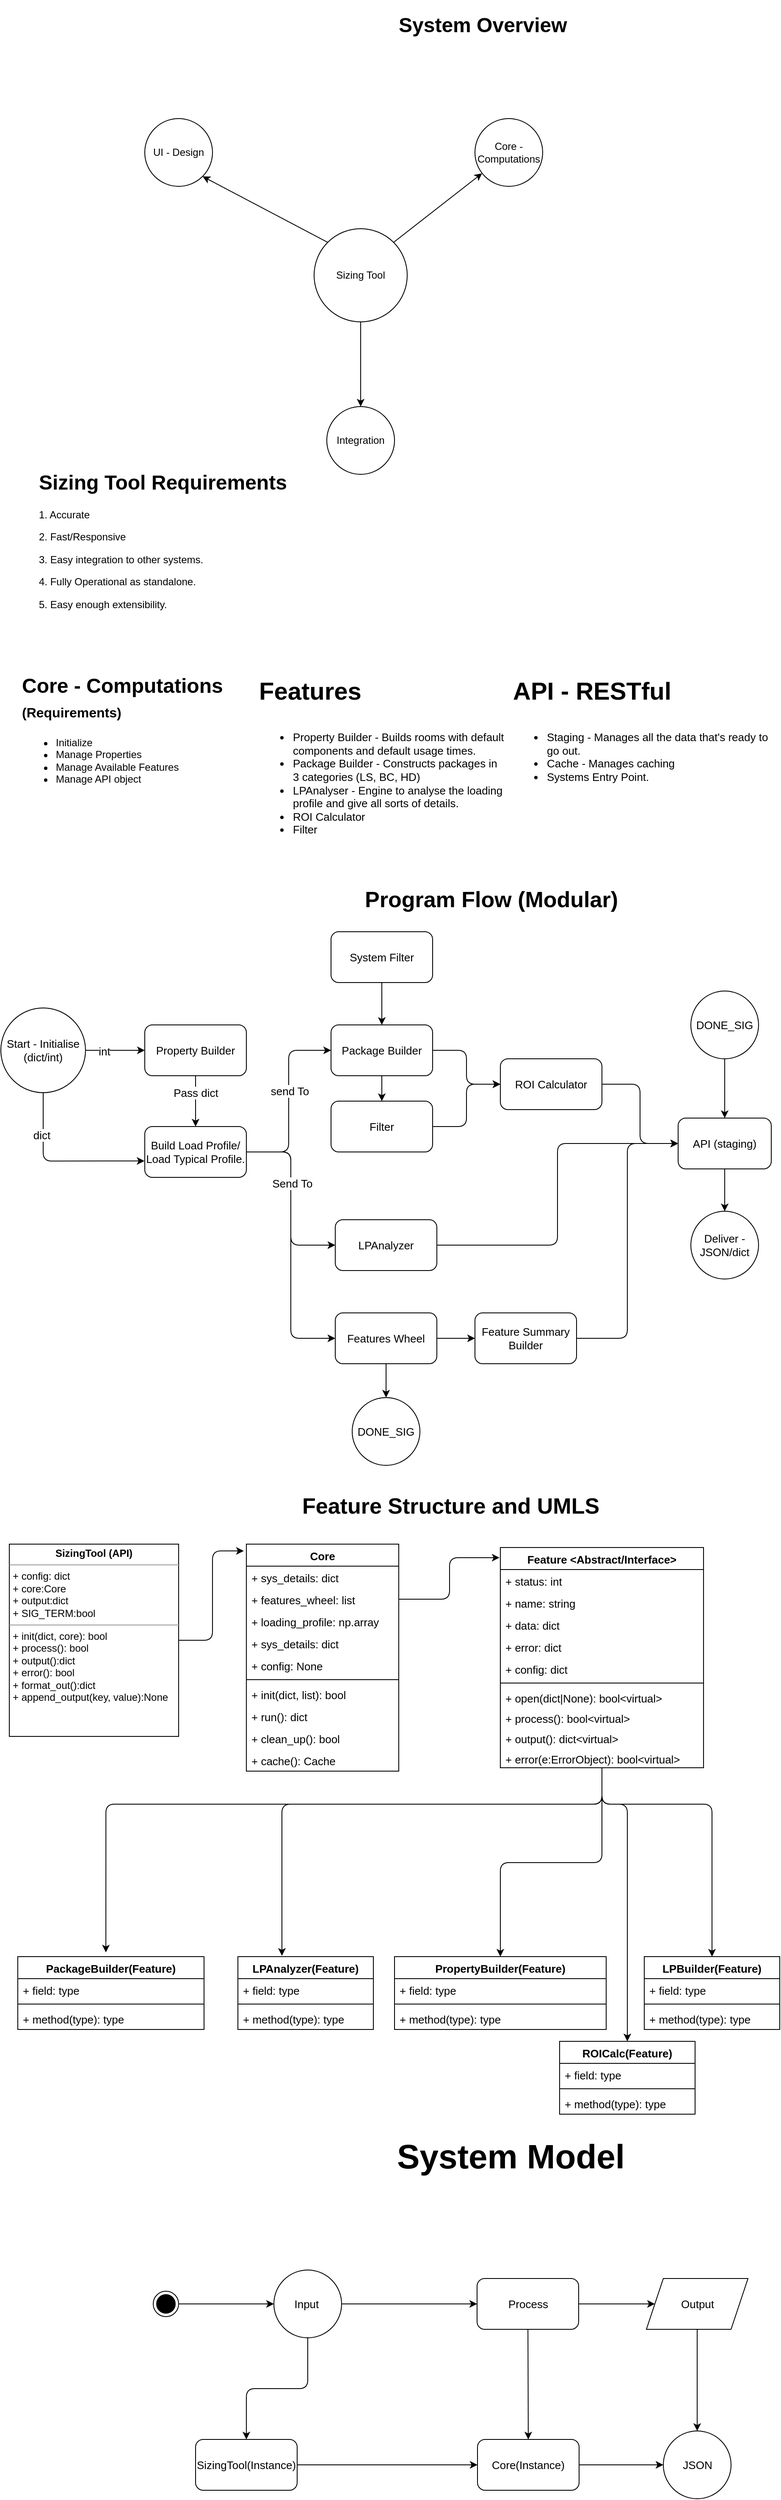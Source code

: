 <mxfile>
    <diagram id="0gC9hdpC3Vi6iD3xvtct" name="Page-1">
        <mxGraphModel dx="1416" dy="911" grid="1" gridSize="10" guides="1" tooltips="1" connect="1" arrows="1" fold="1" page="1" pageScale="1" pageWidth="1100" pageHeight="850" math="0" shadow="0">
            <root>
                <mxCell id="0"/>
                <mxCell id="1" parent="0"/>
                <mxCell id="5" style="edgeStyle=none;html=1;exitX=1;exitY=0;exitDx=0;exitDy=0;" parent="1" source="2" target="4" edge="1">
                    <mxGeometry relative="1" as="geometry"/>
                </mxCell>
                <mxCell id="6" style="edgeStyle=none;html=1;exitX=0;exitY=0;exitDx=0;exitDy=0;entryX=1;entryY=1;entryDx=0;entryDy=0;" parent="1" source="2" target="3" edge="1">
                    <mxGeometry relative="1" as="geometry"/>
                </mxCell>
                <mxCell id="9" style="edgeStyle=none;html=1;exitX=0.5;exitY=1;exitDx=0;exitDy=0;entryX=0.5;entryY=0;entryDx=0;entryDy=0;" parent="1" source="2" target="7" edge="1">
                    <mxGeometry relative="1" as="geometry"/>
                </mxCell>
                <mxCell id="2" value="Sizing Tool" style="ellipse;whiteSpace=wrap;html=1;aspect=fixed;" parent="1" vertex="1">
                    <mxGeometry x="370" y="330" width="110" height="110" as="geometry"/>
                </mxCell>
                <mxCell id="3" value="UI - Design" style="ellipse;whiteSpace=wrap;html=1;aspect=fixed;" parent="1" vertex="1">
                    <mxGeometry x="170" y="200" width="80" height="80" as="geometry"/>
                </mxCell>
                <mxCell id="4" value="Core - Computations" style="ellipse;whiteSpace=wrap;html=1;aspect=fixed;" parent="1" vertex="1">
                    <mxGeometry x="560" y="200" width="80" height="80" as="geometry"/>
                </mxCell>
                <mxCell id="7" value="Integration" style="ellipse;whiteSpace=wrap;html=1;aspect=fixed;" parent="1" vertex="1">
                    <mxGeometry x="385" y="540" width="80" height="80" as="geometry"/>
                </mxCell>
                <mxCell id="10" value="&lt;h1&gt;Sizing Tool Requirements&lt;/h1&gt;&lt;p&gt;1. Accurate&lt;/p&gt;&lt;p&gt;2. Fast/Responsive&lt;/p&gt;&lt;p&gt;3. Easy integration to other systems.&lt;/p&gt;&lt;p&gt;4. Fully Operational as standalone.&lt;/p&gt;&lt;p&gt;5. Easy enough extensibility.&lt;/p&gt;" style="text;html=1;strokeColor=none;fillColor=none;spacing=5;spacingTop=-20;whiteSpace=wrap;overflow=hidden;rounded=0;" parent="1" vertex="1">
                    <mxGeometry x="40" y="610" width="310" height="180" as="geometry"/>
                </mxCell>
                <mxCell id="11" value="&lt;h1&gt;Core - Computations &lt;font style=&quot;font-size: 16px&quot;&gt;(Requirements)&lt;/font&gt;&lt;/h1&gt;&lt;p&gt;&lt;/p&gt;&lt;ul&gt;&lt;li&gt;Initialize&amp;nbsp;&lt;/li&gt;&lt;li&gt;Manage Properties&lt;/li&gt;&lt;li&gt;Manage Available Features&lt;/li&gt;&lt;li&gt;Manage API object&lt;/li&gt;&lt;/ul&gt;&lt;p&gt;&lt;/p&gt;" style="text;html=1;strokeColor=none;fillColor=none;spacing=5;spacingTop=-20;whiteSpace=wrap;overflow=hidden;rounded=0;" parent="1" vertex="1">
                    <mxGeometry x="20" y="850" width="290" height="230" as="geometry"/>
                </mxCell>
                <mxCell id="12" value="&lt;h1 style=&quot;font-size: 29px&quot;&gt;&lt;font style=&quot;font-size: 29px&quot;&gt;Features&lt;/font&gt;&lt;/h1&gt;&lt;p style=&quot;font-size: 29px&quot;&gt;&lt;/p&gt;&lt;ul style=&quot;font-size: 13px&quot;&gt;&lt;li&gt;&lt;font style=&quot;font-size: 13px&quot;&gt;Property Builder - Builds rooms with default components and default usage times.&lt;/font&gt;&lt;/li&gt;&lt;li&gt;&lt;font style=&quot;font-size: 13px&quot;&gt;Package Builder - Constructs packages in 3 categories (LS, BC, HD)&lt;/font&gt;&lt;/li&gt;&lt;li&gt;LPAnalyser - Engine to analyse the loading profile and give all sorts of details.&lt;/li&gt;&lt;li&gt;ROI Calculator&lt;/li&gt;&lt;li&gt;Filter&lt;/li&gt;&lt;/ul&gt;&lt;p&gt;&lt;/p&gt;" style="text;html=1;strokeColor=none;fillColor=none;spacing=5;spacingTop=-20;whiteSpace=wrap;overflow=hidden;rounded=0;fontSize=16;" parent="1" vertex="1">
                    <mxGeometry x="300" y="850" width="300" height="240" as="geometry"/>
                </mxCell>
                <mxCell id="13" value="&lt;h1 style=&quot;font-size: 29px&quot;&gt;API - RESTful&lt;/h1&gt;&lt;p style=&quot;font-size: 29px&quot;&gt;&lt;/p&gt;&lt;ul style=&quot;font-size: 13px&quot;&gt;&lt;li&gt;Staging - Manages all the data that's ready to go out.&lt;/li&gt;&lt;li&gt;Cache - Manages caching&lt;/li&gt;&lt;li&gt;Systems Entry Point.&lt;/li&gt;&lt;/ul&gt;&lt;p&gt;&lt;/p&gt;" style="text;html=1;strokeColor=none;fillColor=none;spacing=5;spacingTop=-20;whiteSpace=wrap;overflow=hidden;rounded=0;fontSize=16;" parent="1" vertex="1">
                    <mxGeometry x="600" y="850" width="320" height="240" as="geometry"/>
                </mxCell>
                <mxCell id="15" value="&lt;h1&gt;Program Flow (Modular)&lt;/h1&gt;&lt;div&gt;&lt;br&gt;&lt;/div&gt;" style="text;html=1;strokeColor=none;fillColor=none;spacing=5;spacingTop=-20;whiteSpace=wrap;overflow=hidden;rounded=0;labelBackgroundColor=none;fontSize=13;" parent="1" vertex="1">
                    <mxGeometry x="425" y="1100" width="350" height="40" as="geometry"/>
                </mxCell>
                <mxCell id="27" value="" style="edgeStyle=none;html=1;fontSize=13;" parent="1" source="16" target="23" edge="1">
                    <mxGeometry relative="1" as="geometry"/>
                </mxCell>
                <mxCell id="32" value="int" style="edgeLabel;html=1;align=center;verticalAlign=middle;resizable=0;points=[];fontSize=13;" parent="27" vertex="1" connectable="0">
                    <mxGeometry x="-0.389" y="-1" relative="1" as="geometry">
                        <mxPoint as="offset"/>
                    </mxGeometry>
                </mxCell>
                <mxCell id="31" style="edgeStyle=orthogonalEdgeStyle;html=1;exitX=0.5;exitY=1;exitDx=0;exitDy=0;entryX=-0.003;entryY=0.678;entryDx=0;entryDy=0;entryPerimeter=0;fontSize=13;" parent="1" source="16" target="18" edge="1">
                    <mxGeometry relative="1" as="geometry"/>
                </mxCell>
                <mxCell id="33" value="dict" style="edgeLabel;html=1;align=center;verticalAlign=middle;resizable=0;points=[];fontSize=13;" parent="31" vertex="1" connectable="0">
                    <mxGeometry x="-0.505" y="-2" relative="1" as="geometry">
                        <mxPoint as="offset"/>
                    </mxGeometry>
                </mxCell>
                <mxCell id="16" value="Start - Initialise&lt;br&gt;(dict/int)" style="ellipse;whiteSpace=wrap;html=1;aspect=fixed;labelBackgroundColor=none;fontSize=13;" parent="1" vertex="1">
                    <mxGeometry y="1250" width="100" height="100" as="geometry"/>
                </mxCell>
                <mxCell id="34" style="edgeStyle=orthogonalEdgeStyle;html=1;entryX=0;entryY=0.5;entryDx=0;entryDy=0;fontSize=13;" parent="1" source="18" target="20" edge="1">
                    <mxGeometry relative="1" as="geometry"/>
                </mxCell>
                <mxCell id="35" value="send To" style="edgeLabel;html=1;align=center;verticalAlign=middle;resizable=0;points=[];fontSize=13;" parent="34" vertex="1" connectable="0">
                    <mxGeometry x="0.11" y="-1" relative="1" as="geometry">
                        <mxPoint as="offset"/>
                    </mxGeometry>
                </mxCell>
                <mxCell id="42" style="edgeStyle=orthogonalEdgeStyle;html=1;exitX=1;exitY=0.5;exitDx=0;exitDy=0;entryX=0;entryY=0.5;entryDx=0;entryDy=0;fontSize=13;" parent="1" source="18" target="36" edge="1">
                    <mxGeometry relative="1" as="geometry"/>
                </mxCell>
                <mxCell id="76" style="edgeStyle=orthogonalEdgeStyle;html=1;entryX=0;entryY=0.5;entryDx=0;entryDy=0;fontSize=13;" parent="1" source="18" target="74" edge="1">
                    <mxGeometry relative="1" as="geometry"/>
                </mxCell>
                <mxCell id="77" value="Send To" style="edgeLabel;html=1;align=center;verticalAlign=middle;resizable=0;points=[];fontSize=13;" parent="76" vertex="1" connectable="0">
                    <mxGeometry x="-0.448" y="1" relative="1" as="geometry">
                        <mxPoint as="offset"/>
                    </mxGeometry>
                </mxCell>
                <mxCell id="18" value="Build Load Profile/ Load Typical Profile." style="rounded=1;whiteSpace=wrap;html=1;labelBackgroundColor=none;fontSize=13;" parent="1" vertex="1">
                    <mxGeometry x="170" y="1390" width="120" height="60" as="geometry"/>
                </mxCell>
                <mxCell id="45" value="" style="edgeStyle=none;html=1;fontSize=13;" parent="1" source="20" target="43" edge="1">
                    <mxGeometry relative="1" as="geometry"/>
                </mxCell>
                <mxCell id="47" style="edgeStyle=orthogonalEdgeStyle;html=1;exitX=1;exitY=0.5;exitDx=0;exitDy=0;entryX=0;entryY=0.5;entryDx=0;entryDy=0;fontSize=13;" parent="1" source="20" target="46" edge="1">
                    <mxGeometry relative="1" as="geometry"/>
                </mxCell>
                <mxCell id="20" value="Package Builder" style="rounded=1;whiteSpace=wrap;html=1;labelBackgroundColor=none;fontSize=13;" parent="1" vertex="1">
                    <mxGeometry x="390" y="1270" width="120" height="60" as="geometry"/>
                </mxCell>
                <mxCell id="28" value="" style="edgeStyle=none;html=1;fontSize=13;" parent="1" source="23" target="18" edge="1">
                    <mxGeometry relative="1" as="geometry"/>
                </mxCell>
                <mxCell id="29" value="Pass dict" style="edgeLabel;html=1;align=center;verticalAlign=middle;resizable=0;points=[];fontSize=13;" parent="28" vertex="1" connectable="0">
                    <mxGeometry x="-0.449" y="-1" relative="1" as="geometry">
                        <mxPoint x="1" y="3" as="offset"/>
                    </mxGeometry>
                </mxCell>
                <mxCell id="23" value="Property Builder" style="rounded=1;whiteSpace=wrap;html=1;labelBackgroundColor=none;fontSize=13;" parent="1" vertex="1">
                    <mxGeometry x="170" y="1270" width="120" height="60" as="geometry"/>
                </mxCell>
                <mxCell id="50" style="edgeStyle=orthogonalEdgeStyle;html=1;entryX=0;entryY=0.5;entryDx=0;entryDy=0;fontSize=13;" parent="1" source="36" target="49" edge="1">
                    <mxGeometry relative="1" as="geometry"/>
                </mxCell>
                <mxCell id="36" value="LPAnalyzer" style="rounded=1;whiteSpace=wrap;html=1;labelBackgroundColor=none;fontSize=13;" parent="1" vertex="1">
                    <mxGeometry x="395" y="1500" width="120" height="60" as="geometry"/>
                </mxCell>
                <mxCell id="48" style="edgeStyle=orthogonalEdgeStyle;html=1;exitX=1;exitY=0.5;exitDx=0;exitDy=0;fontSize=13;" parent="1" source="43" target="46" edge="1">
                    <mxGeometry relative="1" as="geometry"/>
                </mxCell>
                <mxCell id="43" value="Filter" style="rounded=1;whiteSpace=wrap;html=1;labelBackgroundColor=none;fontSize=13;" parent="1" vertex="1">
                    <mxGeometry x="390" y="1360" width="120" height="60" as="geometry"/>
                </mxCell>
                <mxCell id="51" style="edgeStyle=orthogonalEdgeStyle;html=1;entryX=0;entryY=0.5;entryDx=0;entryDy=0;fontSize=13;" parent="1" source="46" target="49" edge="1">
                    <mxGeometry relative="1" as="geometry"/>
                </mxCell>
                <mxCell id="46" value="ROI Calculator" style="rounded=1;whiteSpace=wrap;html=1;labelBackgroundColor=none;fontSize=13;" parent="1" vertex="1">
                    <mxGeometry x="590" y="1310" width="120" height="60" as="geometry"/>
                </mxCell>
                <mxCell id="53" value="" style="edgeStyle=none;html=1;fontSize=13;" parent="1" source="49" target="52" edge="1">
                    <mxGeometry relative="1" as="geometry"/>
                </mxCell>
                <mxCell id="49" value="API (staging)" style="rounded=1;whiteSpace=wrap;html=1;labelBackgroundColor=none;fontSize=13;" parent="1" vertex="1">
                    <mxGeometry x="800" y="1380" width="110" height="60" as="geometry"/>
                </mxCell>
                <mxCell id="52" value="Deliver - JSON/dict" style="ellipse;whiteSpace=wrap;html=1;aspect=fixed;labelBackgroundColor=none;fontSize=13;" parent="1" vertex="1">
                    <mxGeometry x="815" y="1490" width="80" height="80" as="geometry"/>
                </mxCell>
                <mxCell id="162" value="" style="edgeStyle=none;html=1;" parent="1" source="56" target="20" edge="1">
                    <mxGeometry relative="1" as="geometry"/>
                </mxCell>
                <mxCell id="56" value="System Filter" style="rounded=1;whiteSpace=wrap;html=1;labelBackgroundColor=none;fontSize=13;" parent="1" vertex="1">
                    <mxGeometry x="390" y="1160" width="120" height="60" as="geometry"/>
                </mxCell>
                <mxCell id="62" value="&lt;span style=&quot;white-space: pre&quot;&gt;&#9;&lt;/span&gt;&lt;h1&gt;Feature Structure and UMLS&lt;/h1&gt;" style="text;html=1;strokeColor=none;fillColor=none;spacing=5;spacingTop=-20;whiteSpace=wrap;overflow=hidden;rounded=0;labelBackgroundColor=none;fontSize=13;" parent="1" vertex="1">
                    <mxGeometry x="351" y="1800" width="399" height="60" as="geometry"/>
                </mxCell>
                <mxCell id="63" value="Feature &lt;Abstract/Interface&gt;" style="swimlane;fontStyle=1;align=center;verticalAlign=top;childLayout=stackLayout;horizontal=1;startSize=26;horizontalStack=0;resizeParent=1;resizeParentMax=0;resizeLast=0;collapsible=1;marginBottom=0;labelBackgroundColor=none;fontSize=13;" parent="1" vertex="1">
                    <mxGeometry x="590" y="1887" width="240" height="260" as="geometry"/>
                </mxCell>
                <mxCell id="67" value="+ status: int" style="text;strokeColor=none;fillColor=none;align=left;verticalAlign=top;spacingLeft=4;spacingRight=4;overflow=hidden;rotatable=0;points=[[0,0.5],[1,0.5]];portConstraint=eastwest;labelBackgroundColor=none;fontSize=13;" parent="63" vertex="1">
                    <mxGeometry y="26" width="240" height="26" as="geometry"/>
                </mxCell>
                <mxCell id="73" value="+ name: string" style="text;strokeColor=none;fillColor=none;align=left;verticalAlign=top;spacingLeft=4;spacingRight=4;overflow=hidden;rotatable=0;points=[[0,0.5],[1,0.5]];portConstraint=eastwest;labelBackgroundColor=none;fontSize=13;" parent="63" vertex="1">
                    <mxGeometry y="52" width="240" height="26" as="geometry"/>
                </mxCell>
                <mxCell id="71" value="+ data: dict" style="text;strokeColor=none;fillColor=none;align=left;verticalAlign=top;spacingLeft=4;spacingRight=4;overflow=hidden;rotatable=0;points=[[0,0.5],[1,0.5]];portConstraint=eastwest;labelBackgroundColor=none;fontSize=13;" parent="63" vertex="1">
                    <mxGeometry y="78" width="240" height="26" as="geometry"/>
                </mxCell>
                <mxCell id="72" value="+ error: dict" style="text;strokeColor=none;fillColor=none;align=left;verticalAlign=top;spacingLeft=4;spacingRight=4;overflow=hidden;rotatable=0;points=[[0,0.5],[1,0.5]];portConstraint=eastwest;labelBackgroundColor=none;fontSize=13;" parent="63" vertex="1">
                    <mxGeometry y="104" width="240" height="26" as="geometry"/>
                </mxCell>
                <mxCell id="99" value="+ config: dict" style="text;strokeColor=none;fillColor=none;align=left;verticalAlign=top;spacingLeft=4;spacingRight=4;overflow=hidden;rotatable=0;points=[[0,0.5],[1,0.5]];portConstraint=eastwest;labelBackgroundColor=none;fontSize=13;" parent="63" vertex="1">
                    <mxGeometry y="130" width="240" height="26" as="geometry"/>
                </mxCell>
                <mxCell id="65" value="" style="line;strokeWidth=1;fillColor=none;align=left;verticalAlign=middle;spacingTop=-1;spacingLeft=3;spacingRight=3;rotatable=0;labelPosition=right;points=[];portConstraint=eastwest;labelBackgroundColor=none;fontSize=13;" parent="63" vertex="1">
                    <mxGeometry y="156" width="240" height="8" as="geometry"/>
                </mxCell>
                <mxCell id="66" value="+ open(dict|None): bool&lt;virtual&gt;&#10;" style="text;strokeColor=none;fillColor=none;align=left;verticalAlign=top;spacingLeft=4;spacingRight=4;overflow=hidden;rotatable=0;points=[[0,0.5],[1,0.5]];portConstraint=eastwest;labelBackgroundColor=none;fontSize=13;" parent="63" vertex="1">
                    <mxGeometry y="164" width="240" height="24" as="geometry"/>
                </mxCell>
                <mxCell id="68" value="+ process(): bool&lt;virtual&gt;" style="text;strokeColor=none;fillColor=none;align=left;verticalAlign=top;spacingLeft=4;spacingRight=4;overflow=hidden;rotatable=0;points=[[0,0.5],[1,0.5]];portConstraint=eastwest;labelBackgroundColor=none;fontSize=13;" parent="63" vertex="1">
                    <mxGeometry y="188" width="240" height="24" as="geometry"/>
                </mxCell>
                <mxCell id="69" value="+ output(): dict&lt;virtual&gt;" style="text;strokeColor=none;fillColor=none;align=left;verticalAlign=top;spacingLeft=4;spacingRight=4;overflow=hidden;rotatable=0;points=[[0,0.5],[1,0.5]];portConstraint=eastwest;labelBackgroundColor=none;fontSize=13;" parent="63" vertex="1">
                    <mxGeometry y="212" width="240" height="24" as="geometry"/>
                </mxCell>
                <mxCell id="70" value="+ error(e:ErrorObject): bool&lt;virtual&gt;" style="text;strokeColor=none;fillColor=none;align=left;verticalAlign=top;spacingLeft=4;spacingRight=4;overflow=hidden;rotatable=0;points=[[0,0.5],[1,0.5]];portConstraint=eastwest;labelBackgroundColor=none;fontSize=13;" parent="63" vertex="1">
                    <mxGeometry y="236" width="240" height="24" as="geometry"/>
                </mxCell>
                <mxCell id="79" value="" style="edgeStyle=orthogonalEdgeStyle;html=1;fontSize=13;" parent="1" source="74" target="78" edge="1">
                    <mxGeometry relative="1" as="geometry"/>
                </mxCell>
                <mxCell id="86" value="" style="edgeStyle=none;html=1;fontSize=13;" parent="1" source="74" target="85" edge="1">
                    <mxGeometry relative="1" as="geometry"/>
                </mxCell>
                <mxCell id="74" value="Features Wheel" style="rounded=1;whiteSpace=wrap;html=1;labelBackgroundColor=none;fontSize=13;" parent="1" vertex="1">
                    <mxGeometry x="395" y="1610" width="120" height="60" as="geometry"/>
                </mxCell>
                <mxCell id="80" style="edgeStyle=orthogonalEdgeStyle;html=1;entryX=0;entryY=0.5;entryDx=0;entryDy=0;fontSize=13;" parent="1" source="78" target="49" edge="1">
                    <mxGeometry relative="1" as="geometry"/>
                </mxCell>
                <mxCell id="78" value="Feature Summary Builder" style="rounded=1;whiteSpace=wrap;html=1;labelBackgroundColor=none;fontSize=13;" parent="1" vertex="1">
                    <mxGeometry x="560" y="1610" width="120" height="60" as="geometry"/>
                </mxCell>
                <mxCell id="82" value="" style="edgeStyle=orthogonalEdgeStyle;html=1;fontSize=13;" parent="1" source="81" target="49" edge="1">
                    <mxGeometry relative="1" as="geometry"/>
                </mxCell>
                <mxCell id="81" value="DONE_SIG" style="ellipse;whiteSpace=wrap;html=1;aspect=fixed;labelBackgroundColor=none;fontSize=13;" parent="1" vertex="1">
                    <mxGeometry x="815" y="1230" width="80" height="80" as="geometry"/>
                </mxCell>
                <mxCell id="85" value="DONE_SIG" style="ellipse;whiteSpace=wrap;html=1;aspect=fixed;labelBackgroundColor=none;fontSize=13;" parent="1" vertex="1">
                    <mxGeometry x="415" y="1710" width="80" height="80" as="geometry"/>
                </mxCell>
                <mxCell id="87" value="Core" style="swimlane;fontStyle=1;align=center;verticalAlign=top;childLayout=stackLayout;horizontal=1;startSize=26;horizontalStack=0;resizeParent=1;resizeParentMax=0;resizeLast=0;collapsible=1;marginBottom=0;labelBackgroundColor=none;fontSize=13;" parent="1" vertex="1">
                    <mxGeometry x="290" y="1883" width="180" height="268" as="geometry"/>
                </mxCell>
                <mxCell id="88" value="+ sys_details: dict&#10;" style="text;strokeColor=none;fillColor=none;align=left;verticalAlign=top;spacingLeft=4;spacingRight=4;overflow=hidden;rotatable=0;points=[[0,0.5],[1,0.5]];portConstraint=eastwest;labelBackgroundColor=none;fontSize=13;" parent="87" vertex="1">
                    <mxGeometry y="26" width="180" height="26" as="geometry"/>
                </mxCell>
                <mxCell id="91" value="+ features_wheel: list" style="text;strokeColor=none;fillColor=none;align=left;verticalAlign=top;spacingLeft=4;spacingRight=4;overflow=hidden;rotatable=0;points=[[0,0.5],[1,0.5]];portConstraint=eastwest;labelBackgroundColor=none;fontSize=13;" parent="87" vertex="1">
                    <mxGeometry y="52" width="180" height="26" as="geometry"/>
                </mxCell>
                <mxCell id="92" value="+ loading_profile: np.array&#10;" style="text;strokeColor=none;fillColor=none;align=left;verticalAlign=top;spacingLeft=4;spacingRight=4;overflow=hidden;rotatable=0;points=[[0,0.5],[1,0.5]];portConstraint=eastwest;labelBackgroundColor=none;fontSize=13;" parent="87" vertex="1">
                    <mxGeometry y="78" width="180" height="26" as="geometry"/>
                </mxCell>
                <mxCell id="93" value="+ sys_details: dict&#10;" style="text;strokeColor=none;fillColor=none;align=left;verticalAlign=top;spacingLeft=4;spacingRight=4;overflow=hidden;rotatable=0;points=[[0,0.5],[1,0.5]];portConstraint=eastwest;labelBackgroundColor=none;fontSize=13;" parent="87" vertex="1">
                    <mxGeometry y="104" width="180" height="26" as="geometry"/>
                </mxCell>
                <mxCell id="98" value="+ config: None&#10;" style="text;strokeColor=none;fillColor=none;align=left;verticalAlign=top;spacingLeft=4;spacingRight=4;overflow=hidden;rotatable=0;points=[[0,0.5],[1,0.5]];portConstraint=eastwest;labelBackgroundColor=none;fontSize=13;" parent="87" vertex="1">
                    <mxGeometry y="130" width="180" height="26" as="geometry"/>
                </mxCell>
                <mxCell id="89" value="" style="line;strokeWidth=1;fillColor=none;align=left;verticalAlign=middle;spacingTop=-1;spacingLeft=3;spacingRight=3;rotatable=0;labelPosition=right;points=[];portConstraint=eastwest;labelBackgroundColor=none;fontSize=13;" parent="87" vertex="1">
                    <mxGeometry y="156" width="180" height="8" as="geometry"/>
                </mxCell>
                <mxCell id="90" value="+ init(dict, list): bool" style="text;strokeColor=none;fillColor=none;align=left;verticalAlign=top;spacingLeft=4;spacingRight=4;overflow=hidden;rotatable=0;points=[[0,0.5],[1,0.5]];portConstraint=eastwest;labelBackgroundColor=none;fontSize=13;" parent="87" vertex="1">
                    <mxGeometry y="164" width="180" height="26" as="geometry"/>
                </mxCell>
                <mxCell id="94" value="+ run(): dict" style="text;strokeColor=none;fillColor=none;align=left;verticalAlign=top;spacingLeft=4;spacingRight=4;overflow=hidden;rotatable=0;points=[[0,0.5],[1,0.5]];portConstraint=eastwest;labelBackgroundColor=none;fontSize=13;" parent="87" vertex="1">
                    <mxGeometry y="190" width="180" height="26" as="geometry"/>
                </mxCell>
                <mxCell id="95" value="+ clean_up(): bool" style="text;strokeColor=none;fillColor=none;align=left;verticalAlign=top;spacingLeft=4;spacingRight=4;overflow=hidden;rotatable=0;points=[[0,0.5],[1,0.5]];portConstraint=eastwest;labelBackgroundColor=none;fontSize=13;" parent="87" vertex="1">
                    <mxGeometry y="216" width="180" height="26" as="geometry"/>
                </mxCell>
                <mxCell id="96" value="+ cache(): Cache" style="text;strokeColor=none;fillColor=none;align=left;verticalAlign=top;spacingLeft=4;spacingRight=4;overflow=hidden;rotatable=0;points=[[0,0.5],[1,0.5]];portConstraint=eastwest;labelBackgroundColor=none;fontSize=13;" parent="87" vertex="1">
                    <mxGeometry y="242" width="180" height="26" as="geometry"/>
                </mxCell>
                <mxCell id="105" style="edgeStyle=orthogonalEdgeStyle;html=1;entryX=-0.017;entryY=0.03;entryDx=0;entryDy=0;entryPerimeter=0;fontSize=13;" parent="1" source="97" target="87" edge="1">
                    <mxGeometry relative="1" as="geometry"/>
                </mxCell>
                <mxCell id="97" value="&lt;p style=&quot;margin: 0px ; margin-top: 4px ; text-align: center&quot;&gt;&lt;b&gt;SizingTool (API)&lt;/b&gt;&lt;/p&gt;&lt;hr size=&quot;1&quot;&gt;&lt;p style=&quot;margin: 0px ; margin-left: 4px&quot;&gt;+ config: dict&lt;/p&gt;&lt;p style=&quot;margin: 0px ; margin-left: 4px&quot;&gt;+ core:Core&lt;/p&gt;&lt;p style=&quot;margin: 0px ; margin-left: 4px&quot;&gt;+ output:dict&lt;/p&gt;&lt;p style=&quot;margin: 0px ; margin-left: 4px&quot;&gt;+ SIG_TERM:bool&lt;/p&gt;&lt;hr size=&quot;1&quot;&gt;&lt;p style=&quot;margin: 0px ; margin-left: 4px&quot;&gt;+ init(dict, core): bool&lt;/p&gt;&lt;p style=&quot;margin: 0px ; margin-left: 4px&quot;&gt;+ process(): bool&lt;/p&gt;&lt;p style=&quot;margin: 0px ; margin-left: 4px&quot;&gt;+ output():dict&lt;/p&gt;&lt;p style=&quot;margin: 0px ; margin-left: 4px&quot;&gt;+ error(): bool&lt;/p&gt;&lt;p style=&quot;margin: 0px ; margin-left: 4px&quot;&gt;+ format_out():dict&lt;/p&gt;&lt;p style=&quot;margin: 0px ; margin-left: 4px&quot;&gt;+ append_output(key, value):None&lt;/p&gt;" style="verticalAlign=top;align=left;overflow=fill;fontSize=12;fontFamily=Helvetica;html=1;labelBackgroundColor=none;" parent="1" vertex="1">
                    <mxGeometry x="10" y="1883" width="200" height="227" as="geometry"/>
                </mxCell>
                <mxCell id="106" style="edgeStyle=orthogonalEdgeStyle;html=1;entryX=-0.004;entryY=0.046;entryDx=0;entryDy=0;entryPerimeter=0;fontSize=13;" parent="1" source="91" target="63" edge="1">
                    <mxGeometry relative="1" as="geometry"/>
                </mxCell>
                <mxCell id="111" value="PackageBuilder(Feature)" style="swimlane;fontStyle=1;align=center;verticalAlign=top;childLayout=stackLayout;horizontal=1;startSize=26;horizontalStack=0;resizeParent=1;resizeParentMax=0;resizeLast=0;collapsible=1;marginBottom=0;labelBackgroundColor=none;fontSize=13;" parent="1" vertex="1">
                    <mxGeometry x="20" y="2370" width="220" height="86" as="geometry"/>
                </mxCell>
                <mxCell id="112" value="+ field: type" style="text;strokeColor=none;fillColor=none;align=left;verticalAlign=top;spacingLeft=4;spacingRight=4;overflow=hidden;rotatable=0;points=[[0,0.5],[1,0.5]];portConstraint=eastwest;labelBackgroundColor=none;fontSize=13;" parent="111" vertex="1">
                    <mxGeometry y="26" width="220" height="26" as="geometry"/>
                </mxCell>
                <mxCell id="113" value="" style="line;strokeWidth=1;fillColor=none;align=left;verticalAlign=middle;spacingTop=-1;spacingLeft=3;spacingRight=3;rotatable=0;labelPosition=right;points=[];portConstraint=eastwest;labelBackgroundColor=none;fontSize=13;" parent="111" vertex="1">
                    <mxGeometry y="52" width="220" height="8" as="geometry"/>
                </mxCell>
                <mxCell id="114" value="+ method(type): type" style="text;strokeColor=none;fillColor=none;align=left;verticalAlign=top;spacingLeft=4;spacingRight=4;overflow=hidden;rotatable=0;points=[[0,0.5],[1,0.5]];portConstraint=eastwest;labelBackgroundColor=none;fontSize=13;" parent="111" vertex="1">
                    <mxGeometry y="60" width="220" height="26" as="geometry"/>
                </mxCell>
                <mxCell id="115" style="edgeStyle=orthogonalEdgeStyle;html=1;entryX=0.473;entryY=-0.058;entryDx=0;entryDy=0;entryPerimeter=0;fontSize=13;" parent="1" source="70" target="111" edge="1">
                    <mxGeometry relative="1" as="geometry">
                        <Array as="points">
                            <mxPoint x="710" y="2190"/>
                            <mxPoint x="124" y="2190"/>
                        </Array>
                    </mxGeometry>
                </mxCell>
                <mxCell id="116" value="LPAnalyzer(Feature)" style="swimlane;fontStyle=1;align=center;verticalAlign=top;childLayout=stackLayout;horizontal=1;startSize=26;horizontalStack=0;resizeParent=1;resizeParentMax=0;resizeLast=0;collapsible=1;marginBottom=0;labelBackgroundColor=none;fontSize=13;" parent="1" vertex="1">
                    <mxGeometry x="280" y="2370" width="160" height="86" as="geometry"/>
                </mxCell>
                <mxCell id="117" value="+ field: type" style="text;strokeColor=none;fillColor=none;align=left;verticalAlign=top;spacingLeft=4;spacingRight=4;overflow=hidden;rotatable=0;points=[[0,0.5],[1,0.5]];portConstraint=eastwest;labelBackgroundColor=none;fontSize=13;" parent="116" vertex="1">
                    <mxGeometry y="26" width="160" height="26" as="geometry"/>
                </mxCell>
                <mxCell id="118" value="" style="line;strokeWidth=1;fillColor=none;align=left;verticalAlign=middle;spacingTop=-1;spacingLeft=3;spacingRight=3;rotatable=0;labelPosition=right;points=[];portConstraint=eastwest;labelBackgroundColor=none;fontSize=13;" parent="116" vertex="1">
                    <mxGeometry y="52" width="160" height="8" as="geometry"/>
                </mxCell>
                <mxCell id="119" value="+ method(type): type" style="text;strokeColor=none;fillColor=none;align=left;verticalAlign=top;spacingLeft=4;spacingRight=4;overflow=hidden;rotatable=0;points=[[0,0.5],[1,0.5]];portConstraint=eastwest;labelBackgroundColor=none;fontSize=13;" parent="116" vertex="1">
                    <mxGeometry y="60" width="160" height="26" as="geometry"/>
                </mxCell>
                <mxCell id="120" style="edgeStyle=orthogonalEdgeStyle;html=1;entryX=0.325;entryY=-0.012;entryDx=0;entryDy=0;entryPerimeter=0;fontSize=13;" parent="1" source="70" target="116" edge="1">
                    <mxGeometry relative="1" as="geometry">
                        <Array as="points">
                            <mxPoint x="710" y="2190"/>
                            <mxPoint x="332" y="2190"/>
                        </Array>
                    </mxGeometry>
                </mxCell>
                <mxCell id="122" value="PropertyBuilder(Feature)" style="swimlane;fontStyle=1;align=center;verticalAlign=top;childLayout=stackLayout;horizontal=1;startSize=26;horizontalStack=0;resizeParent=1;resizeParentMax=0;resizeLast=0;collapsible=1;marginBottom=0;labelBackgroundColor=none;fontSize=13;" parent="1" vertex="1">
                    <mxGeometry x="465" y="2370" width="250" height="86" as="geometry"/>
                </mxCell>
                <mxCell id="123" value="+ field: type" style="text;strokeColor=none;fillColor=none;align=left;verticalAlign=top;spacingLeft=4;spacingRight=4;overflow=hidden;rotatable=0;points=[[0,0.5],[1,0.5]];portConstraint=eastwest;labelBackgroundColor=none;fontSize=13;" parent="122" vertex="1">
                    <mxGeometry y="26" width="250" height="26" as="geometry"/>
                </mxCell>
                <mxCell id="124" value="" style="line;strokeWidth=1;fillColor=none;align=left;verticalAlign=middle;spacingTop=-1;spacingLeft=3;spacingRight=3;rotatable=0;labelPosition=right;points=[];portConstraint=eastwest;labelBackgroundColor=none;fontSize=13;" parent="122" vertex="1">
                    <mxGeometry y="52" width="250" height="8" as="geometry"/>
                </mxCell>
                <mxCell id="125" value="+ method(type): type" style="text;strokeColor=none;fillColor=none;align=left;verticalAlign=top;spacingLeft=4;spacingRight=4;overflow=hidden;rotatable=0;points=[[0,0.5],[1,0.5]];portConstraint=eastwest;labelBackgroundColor=none;fontSize=13;" parent="122" vertex="1">
                    <mxGeometry y="60" width="250" height="26" as="geometry"/>
                </mxCell>
                <mxCell id="127" value="ROICalc(Feature)" style="swimlane;fontStyle=1;align=center;verticalAlign=top;childLayout=stackLayout;horizontal=1;startSize=26;horizontalStack=0;resizeParent=1;resizeParentMax=0;resizeLast=0;collapsible=1;marginBottom=0;labelBackgroundColor=none;fontSize=13;" parent="1" vertex="1">
                    <mxGeometry x="660" y="2470" width="160" height="86" as="geometry"/>
                </mxCell>
                <mxCell id="128" value="+ field: type" style="text;strokeColor=none;fillColor=none;align=left;verticalAlign=top;spacingLeft=4;spacingRight=4;overflow=hidden;rotatable=0;points=[[0,0.5],[1,0.5]];portConstraint=eastwest;labelBackgroundColor=none;fontSize=13;" parent="127" vertex="1">
                    <mxGeometry y="26" width="160" height="26" as="geometry"/>
                </mxCell>
                <mxCell id="129" value="" style="line;strokeWidth=1;fillColor=none;align=left;verticalAlign=middle;spacingTop=-1;spacingLeft=3;spacingRight=3;rotatable=0;labelPosition=right;points=[];portConstraint=eastwest;labelBackgroundColor=none;fontSize=13;" parent="127" vertex="1">
                    <mxGeometry y="52" width="160" height="8" as="geometry"/>
                </mxCell>
                <mxCell id="130" value="+ method(type): type" style="text;strokeColor=none;fillColor=none;align=left;verticalAlign=top;spacingLeft=4;spacingRight=4;overflow=hidden;rotatable=0;points=[[0,0.5],[1,0.5]];portConstraint=eastwest;labelBackgroundColor=none;fontSize=13;" parent="127" vertex="1">
                    <mxGeometry y="60" width="160" height="26" as="geometry"/>
                </mxCell>
                <mxCell id="131" style="edgeStyle=orthogonalEdgeStyle;html=1;entryX=0.5;entryY=0;entryDx=0;entryDy=0;fontSize=13;" parent="1" source="70" target="127" edge="1">
                    <mxGeometry relative="1" as="geometry">
                        <Array as="points">
                            <mxPoint x="710" y="2190"/>
                            <mxPoint x="740" y="2190"/>
                            <mxPoint x="740" y="2470"/>
                        </Array>
                    </mxGeometry>
                </mxCell>
                <mxCell id="132" style="edgeStyle=orthogonalEdgeStyle;html=1;fontSize=13;" parent="1" source="70" target="122" edge="1">
                    <mxGeometry relative="1" as="geometry">
                        <Array as="points">
                            <mxPoint x="710" y="2259"/>
                            <mxPoint x="590" y="2259"/>
                        </Array>
                    </mxGeometry>
                </mxCell>
                <mxCell id="133" value="LPBuilder(Feature)" style="swimlane;fontStyle=1;align=center;verticalAlign=top;childLayout=stackLayout;horizontal=1;startSize=26;horizontalStack=0;resizeParent=1;resizeParentMax=0;resizeLast=0;collapsible=1;marginBottom=0;labelBackgroundColor=none;fontSize=13;" parent="1" vertex="1">
                    <mxGeometry x="760" y="2370" width="160" height="86" as="geometry"/>
                </mxCell>
                <mxCell id="134" value="+ field: type" style="text;strokeColor=none;fillColor=none;align=left;verticalAlign=top;spacingLeft=4;spacingRight=4;overflow=hidden;rotatable=0;points=[[0,0.5],[1,0.5]];portConstraint=eastwest;labelBackgroundColor=none;fontSize=13;" parent="133" vertex="1">
                    <mxGeometry y="26" width="160" height="26" as="geometry"/>
                </mxCell>
                <mxCell id="135" value="" style="line;strokeWidth=1;fillColor=none;align=left;verticalAlign=middle;spacingTop=-1;spacingLeft=3;spacingRight=3;rotatable=0;labelPosition=right;points=[];portConstraint=eastwest;labelBackgroundColor=none;fontSize=13;" parent="133" vertex="1">
                    <mxGeometry y="52" width="160" height="8" as="geometry"/>
                </mxCell>
                <mxCell id="136" value="+ method(type): type" style="text;strokeColor=none;fillColor=none;align=left;verticalAlign=top;spacingLeft=4;spacingRight=4;overflow=hidden;rotatable=0;points=[[0,0.5],[1,0.5]];portConstraint=eastwest;labelBackgroundColor=none;fontSize=13;" parent="133" vertex="1">
                    <mxGeometry y="60" width="160" height="26" as="geometry"/>
                </mxCell>
                <mxCell id="137" style="edgeStyle=orthogonalEdgeStyle;html=1;fontSize=13;" parent="1" source="70" target="133" edge="1">
                    <mxGeometry relative="1" as="geometry">
                        <Array as="points">
                            <mxPoint x="710" y="2190"/>
                            <mxPoint x="840" y="2190"/>
                        </Array>
                    </mxGeometry>
                </mxCell>
                <mxCell id="138" value="&lt;font style=&quot;font-size: 40px&quot;&gt;System Model&lt;/font&gt;" style="text;html=1;strokeColor=none;fillColor=none;align=center;verticalAlign=middle;whiteSpace=wrap;rounded=0;labelBackgroundColor=none;fontSize=13;fontStyle=1" parent="1" vertex="1">
                    <mxGeometry x="435" y="2560" width="335" height="90" as="geometry"/>
                </mxCell>
                <mxCell id="145" style="edgeStyle=none;html=1;exitX=1;exitY=0.5;exitDx=0;exitDy=0;fontSize=13;" parent="1" source="140" target="141" edge="1">
                    <mxGeometry relative="1" as="geometry"/>
                </mxCell>
                <mxCell id="150" style="edgeStyle=orthogonalEdgeStyle;html=1;fontSize=13;" parent="1" source="140" target="148" edge="1">
                    <mxGeometry relative="1" as="geometry"/>
                </mxCell>
                <mxCell id="140" value="Input&amp;nbsp;" style="ellipse;whiteSpace=wrap;html=1;aspect=fixed;labelBackgroundColor=none;fontSize=13;" parent="1" vertex="1">
                    <mxGeometry x="322.5" y="2740" width="80" height="80" as="geometry"/>
                </mxCell>
                <mxCell id="147" value="" style="edgeStyle=none;html=1;fontSize=13;" parent="1" source="141" target="142" edge="1">
                    <mxGeometry relative="1" as="geometry"/>
                </mxCell>
                <mxCell id="153" style="edgeStyle=none;html=1;entryX=0.5;entryY=0;entryDx=0;entryDy=0;fontSize=13;" parent="1" source="141" target="151" edge="1">
                    <mxGeometry relative="1" as="geometry"/>
                </mxCell>
                <mxCell id="141" value="Process" style="rounded=1;whiteSpace=wrap;html=1;labelBackgroundColor=none;fontSize=13;" parent="1" vertex="1">
                    <mxGeometry x="562.5" y="2750" width="120" height="60" as="geometry"/>
                </mxCell>
                <mxCell id="156" style="edgeStyle=none;html=1;entryX=0.5;entryY=0;entryDx=0;entryDy=0;fontSize=13;" parent="1" source="142" target="154" edge="1">
                    <mxGeometry relative="1" as="geometry"/>
                </mxCell>
                <mxCell id="142" value="Output" style="shape=parallelogram;perimeter=parallelogramPerimeter;whiteSpace=wrap;html=1;fixedSize=1;labelBackgroundColor=none;fontSize=13;" parent="1" vertex="1">
                    <mxGeometry x="762.5" y="2750" width="120" height="60" as="geometry"/>
                </mxCell>
                <mxCell id="152" style="edgeStyle=none;html=1;fontSize=13;" parent="1" source="148" target="151" edge="1">
                    <mxGeometry relative="1" as="geometry"/>
                </mxCell>
                <mxCell id="148" value="SizingTool(Instance)" style="rounded=1;whiteSpace=wrap;html=1;labelBackgroundColor=none;fontSize=13;" parent="1" vertex="1">
                    <mxGeometry x="230" y="2940" width="120" height="60" as="geometry"/>
                </mxCell>
                <mxCell id="155" value="" style="edgeStyle=none;html=1;fontSize=13;" parent="1" source="151" target="154" edge="1">
                    <mxGeometry relative="1" as="geometry"/>
                </mxCell>
                <mxCell id="151" value="Core(Instance)" style="rounded=1;whiteSpace=wrap;html=1;labelBackgroundColor=none;fontSize=13;" parent="1" vertex="1">
                    <mxGeometry x="563" y="2940" width="120" height="60" as="geometry"/>
                </mxCell>
                <mxCell id="154" value="JSON" style="ellipse;whiteSpace=wrap;html=1;aspect=fixed;labelBackgroundColor=none;fontSize=13;" parent="1" vertex="1">
                    <mxGeometry x="782.5" y="2930" width="80" height="80" as="geometry"/>
                </mxCell>
                <mxCell id="158" value="" style="edgeStyle=none;html=1;" parent="1" source="157" target="140" edge="1">
                    <mxGeometry relative="1" as="geometry"/>
                </mxCell>
                <mxCell id="157" value="" style="ellipse;html=1;shape=endState;fillColor=#000000;strokeColor=#000000;" parent="1" vertex="1">
                    <mxGeometry x="180" y="2765" width="30" height="30" as="geometry"/>
                </mxCell>
                <mxCell id="159" value="&lt;h1&gt;System Overview&amp;nbsp;&lt;/h1&gt;" style="text;html=1;strokeColor=none;fillColor=none;spacing=5;spacingTop=-20;whiteSpace=wrap;overflow=hidden;rounded=0;" parent="1" vertex="1">
                    <mxGeometry x="465" y="70" width="230" height="40" as="geometry"/>
                </mxCell>
            </root>
        </mxGraphModel>
    </diagram>
</mxfile>